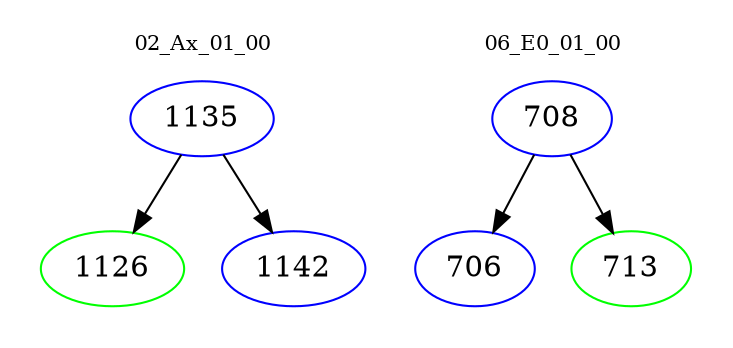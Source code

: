 digraph{
subgraph cluster_0 {
color = white
label = "02_Ax_01_00";
fontsize=10;
T0_1135 [label="1135", color="blue"]
T0_1135 -> T0_1126 [color="black"]
T0_1126 [label="1126", color="green"]
T0_1135 -> T0_1142 [color="black"]
T0_1142 [label="1142", color="blue"]
}
subgraph cluster_1 {
color = white
label = "06_E0_01_00";
fontsize=10;
T1_708 [label="708", color="blue"]
T1_708 -> T1_706 [color="black"]
T1_706 [label="706", color="blue"]
T1_708 -> T1_713 [color="black"]
T1_713 [label="713", color="green"]
}
}
